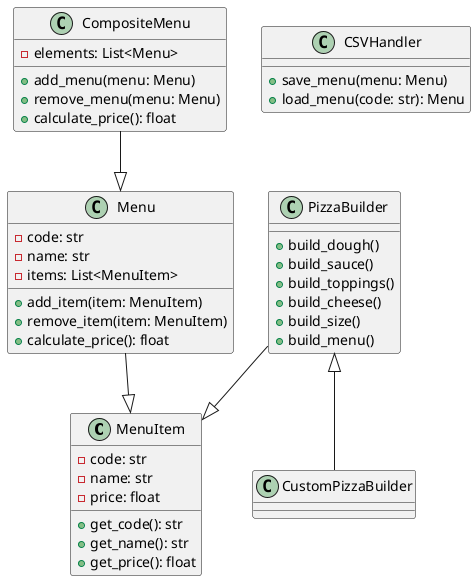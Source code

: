 @startuml diagrama_inicial

class MenuItem {
  - code: str
  - name: str
  - price: float
  + get_code(): str
  + get_name(): str
  + get_price(): float
}

class Menu {
  - code: str
  - name: str
  - items: List<MenuItem>
  + add_item(item: MenuItem)
  + remove_item(item: MenuItem)
  + calculate_price(): float
}

class CompositeMenu {
  - elements: List<Menu>
  + add_menu(menu: Menu)
  + remove_menu(menu: Menu)
  + calculate_price(): float
}

class PizzaBuilder {
  + build_dough()
  + build_sauce()
  + build_toppings()
  + build_cheese()
  + build_size()
  + build_menu()
}

class CSVHandler {
  + save_menu(menu: Menu)
  + load_menu(code: str): Menu
}

PizzaBuilder --|> MenuItem
Menu --|> MenuItem
CompositeMenu --|> Menu

PizzaBuilder <|-- CustomPizzaBuilder

@enduml

